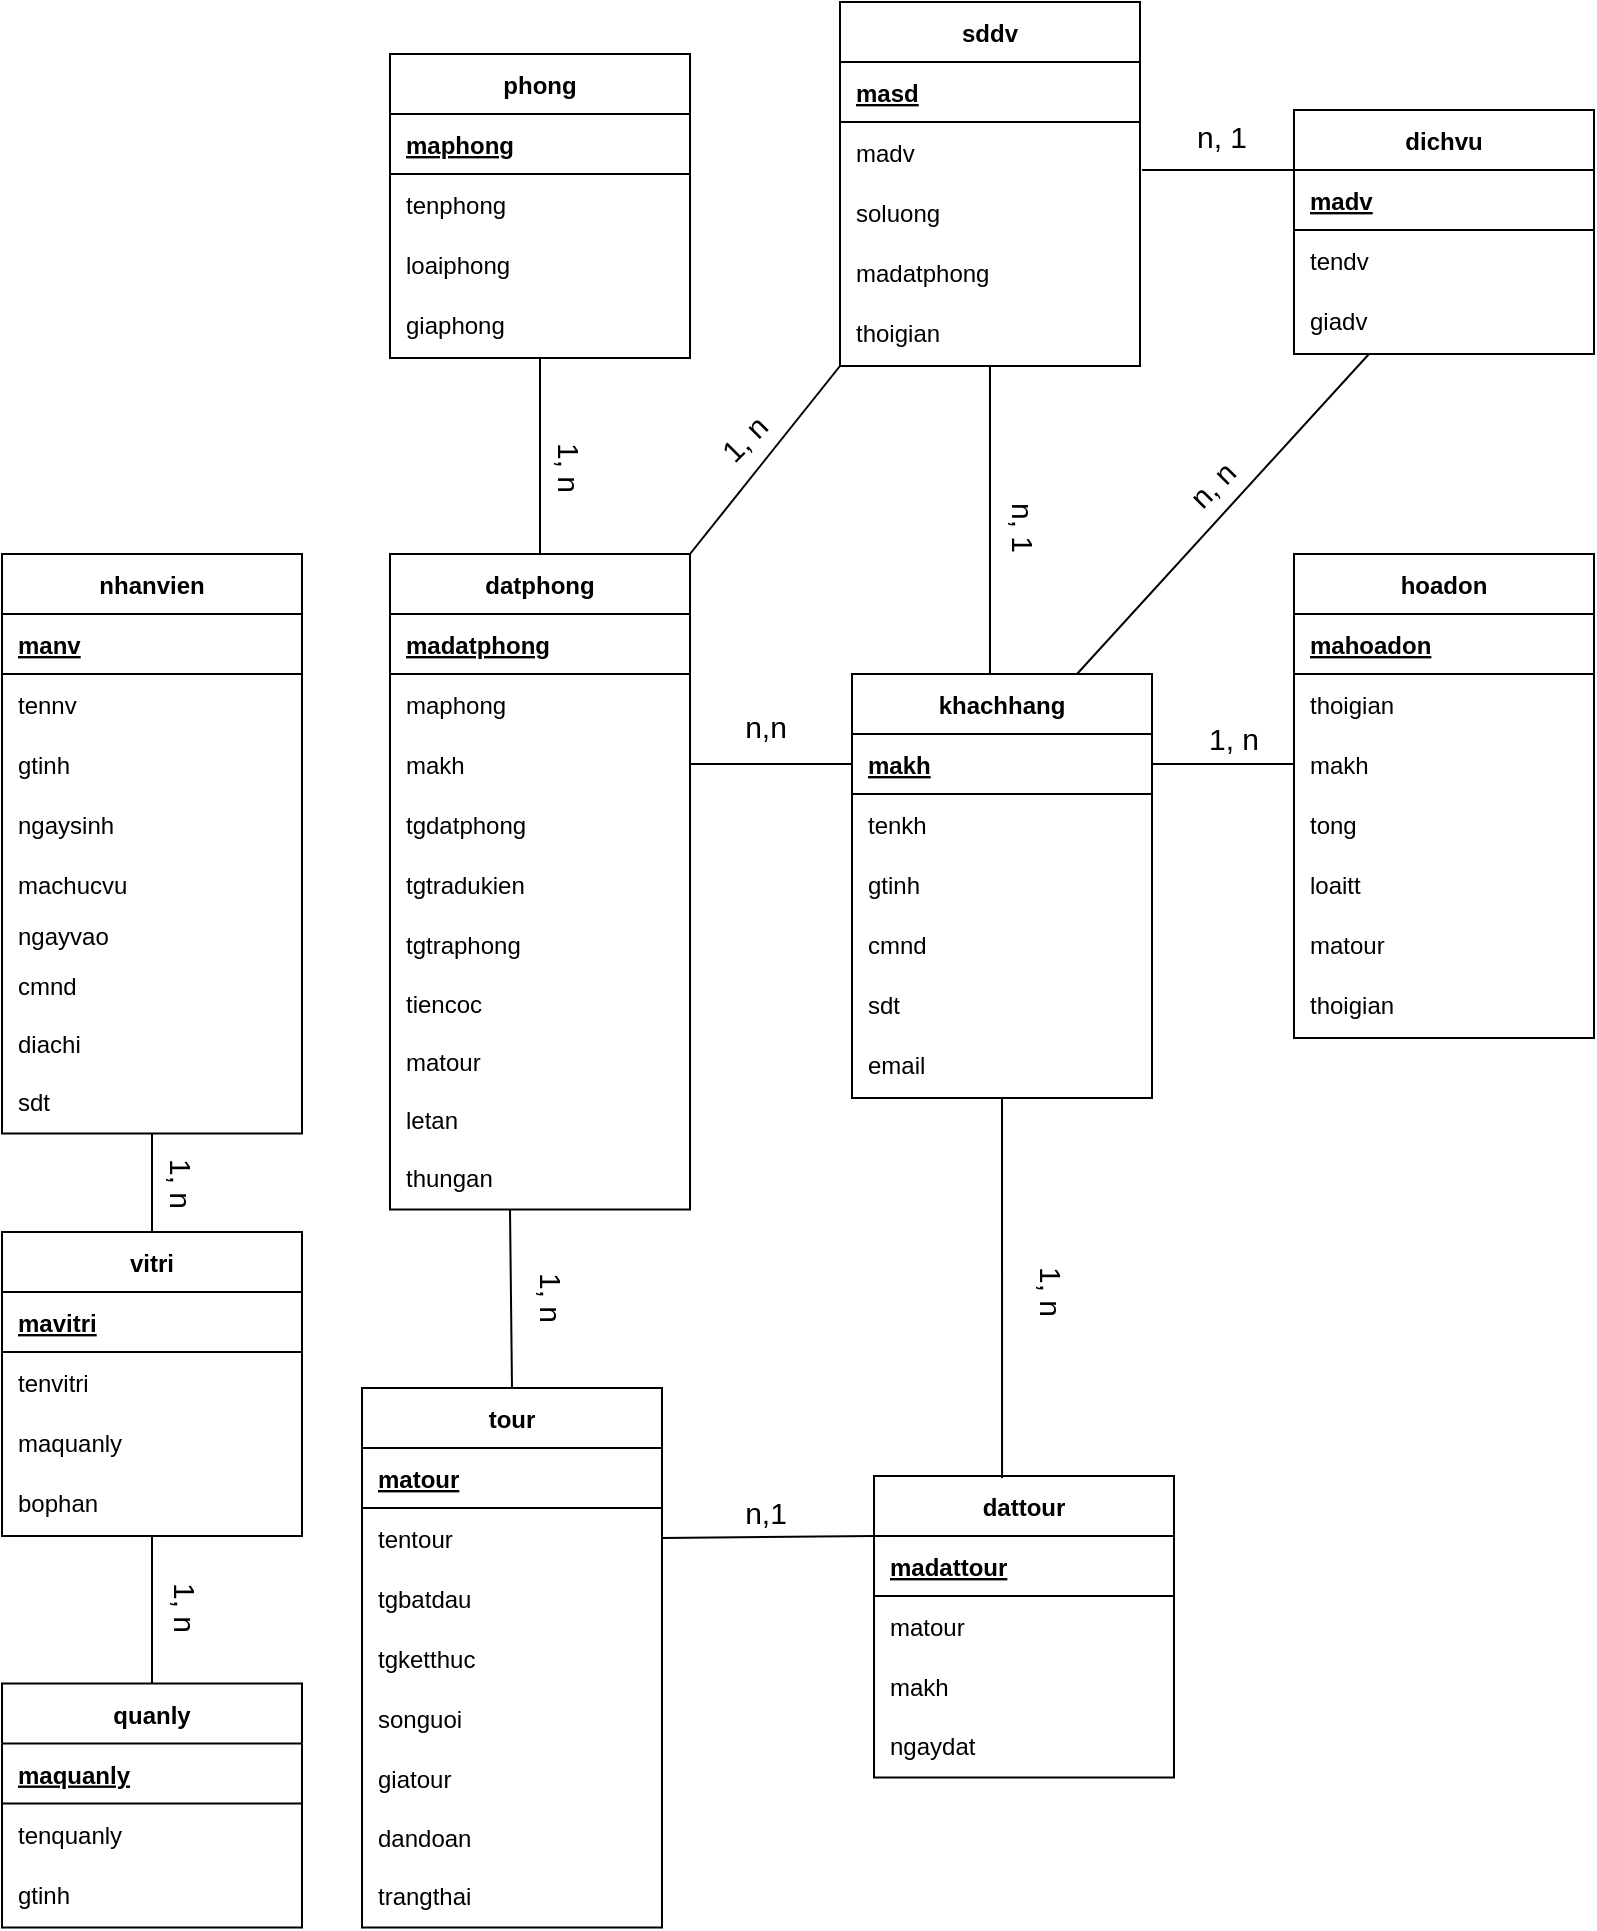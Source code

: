 <mxfile version="15.9.4" type="device"><diagram id="Il9CQutFVni5_Z0jeg5A" name="Page-1"><mxGraphModel dx="2622" dy="1529" grid="0" gridSize="10" guides="1" tooltips="1" connect="1" arrows="1" fold="1" page="0" pageScale="1" pageWidth="850" pageHeight="1100" math="0" shadow="0"><root><mxCell id="0"/><mxCell id="1" parent="0"/><mxCell id="R-t2GsKaheD8GWBAdyhv-1" value="dattour" style="shape=table;startSize=30;container=1;collapsible=1;childLayout=tableLayout;fixedRows=1;rowLines=0;fontStyle=1;align=center;resizeLast=1;" parent="1" vertex="1"><mxGeometry x="-517" y="114" width="150" height="150.75" as="geometry"/></mxCell><mxCell id="R-t2GsKaheD8GWBAdyhv-2" value="" style="shape=partialRectangle;collapsible=0;dropTarget=0;pointerEvents=0;fillColor=none;top=0;left=0;bottom=1;right=0;points=[[0,0.5],[1,0.5]];portConstraint=eastwest;" parent="R-t2GsKaheD8GWBAdyhv-1" vertex="1"><mxGeometry y="30" width="150" height="30" as="geometry"/></mxCell><mxCell id="R-t2GsKaheD8GWBAdyhv-4" value="madattour" style="shape=partialRectangle;connectable=0;fillColor=none;top=0;left=0;bottom=0;right=0;align=left;spacingLeft=6;fontStyle=5;overflow=hidden;" parent="R-t2GsKaheD8GWBAdyhv-2" vertex="1"><mxGeometry width="150" height="30" as="geometry"><mxRectangle width="150" height="30" as="alternateBounds"/></mxGeometry></mxCell><mxCell id="R-t2GsKaheD8GWBAdyhv-5" value="" style="shape=partialRectangle;collapsible=0;dropTarget=0;pointerEvents=0;fillColor=none;top=0;left=0;bottom=0;right=0;points=[[0,0.5],[1,0.5]];portConstraint=eastwest;" parent="R-t2GsKaheD8GWBAdyhv-1" vertex="1"><mxGeometry y="60" width="150" height="30" as="geometry"/></mxCell><mxCell id="R-t2GsKaheD8GWBAdyhv-7" value="matour" style="shape=partialRectangle;connectable=0;fillColor=none;top=0;left=0;bottom=0;right=0;align=left;spacingLeft=6;overflow=hidden;" parent="R-t2GsKaheD8GWBAdyhv-5" vertex="1"><mxGeometry width="150" height="30" as="geometry"><mxRectangle width="150" height="30" as="alternateBounds"/></mxGeometry></mxCell><mxCell id="R-t2GsKaheD8GWBAdyhv-8" value="" style="shape=partialRectangle;collapsible=0;dropTarget=0;pointerEvents=0;fillColor=none;top=0;left=0;bottom=0;right=0;points=[[0,0.5],[1,0.5]];portConstraint=eastwest;" parent="R-t2GsKaheD8GWBAdyhv-1" vertex="1"><mxGeometry y="90" width="150" height="30" as="geometry"/></mxCell><mxCell id="R-t2GsKaheD8GWBAdyhv-10" value="makh" style="shape=partialRectangle;connectable=0;fillColor=none;top=0;left=0;bottom=0;right=0;align=left;spacingLeft=6;overflow=hidden;" parent="R-t2GsKaheD8GWBAdyhv-8" vertex="1"><mxGeometry width="150" height="30" as="geometry"><mxRectangle width="150" height="30" as="alternateBounds"/></mxGeometry></mxCell><mxCell id="R-t2GsKaheD8GWBAdyhv-17" value="" style="shape=partialRectangle;collapsible=0;dropTarget=0;pointerEvents=0;fillColor=none;top=0;left=0;bottom=0;right=0;points=[[0,0.5],[1,0.5]];portConstraint=eastwest;" parent="R-t2GsKaheD8GWBAdyhv-1" vertex="1"><mxGeometry y="120" width="150" height="29" as="geometry"/></mxCell><mxCell id="R-t2GsKaheD8GWBAdyhv-19" value="ngaydat" style="shape=partialRectangle;connectable=0;fillColor=none;top=0;left=0;bottom=0;right=0;align=left;spacingLeft=6;overflow=hidden;" parent="R-t2GsKaheD8GWBAdyhv-17" vertex="1"><mxGeometry width="150" height="29" as="geometry"><mxRectangle width="150" height="29" as="alternateBounds"/></mxGeometry></mxCell><mxCell id="R-t2GsKaheD8GWBAdyhv-29" value="hoadon" style="shape=table;startSize=30;container=1;collapsible=1;childLayout=tableLayout;fixedRows=1;rowLines=0;fontStyle=1;align=center;resizeLast=1;" parent="1" vertex="1"><mxGeometry x="-307" y="-347" width="150" height="242" as="geometry"/></mxCell><mxCell id="R-t2GsKaheD8GWBAdyhv-30" value="" style="shape=partialRectangle;collapsible=0;dropTarget=0;pointerEvents=0;fillColor=none;top=0;left=0;bottom=1;right=0;points=[[0,0.5],[1,0.5]];portConstraint=eastwest;" parent="R-t2GsKaheD8GWBAdyhv-29" vertex="1"><mxGeometry y="30" width="150" height="30" as="geometry"/></mxCell><mxCell id="R-t2GsKaheD8GWBAdyhv-32" value="mahoadon" style="shape=partialRectangle;connectable=0;fillColor=none;top=0;left=0;bottom=0;right=0;align=left;spacingLeft=6;fontStyle=5;overflow=hidden;" parent="R-t2GsKaheD8GWBAdyhv-30" vertex="1"><mxGeometry width="150" height="30" as="geometry"><mxRectangle width="150" height="30" as="alternateBounds"/></mxGeometry></mxCell><mxCell id="R-t2GsKaheD8GWBAdyhv-33" value="" style="shape=partialRectangle;collapsible=0;dropTarget=0;pointerEvents=0;fillColor=none;top=0;left=0;bottom=0;right=0;points=[[0,0.5],[1,0.5]];portConstraint=eastwest;" parent="R-t2GsKaheD8GWBAdyhv-29" vertex="1"><mxGeometry y="60" width="150" height="30" as="geometry"/></mxCell><mxCell id="R-t2GsKaheD8GWBAdyhv-35" value="thoigian" style="shape=partialRectangle;connectable=0;fillColor=none;top=0;left=0;bottom=0;right=0;align=left;spacingLeft=6;overflow=hidden;" parent="R-t2GsKaheD8GWBAdyhv-33" vertex="1"><mxGeometry width="150" height="30" as="geometry"><mxRectangle width="150" height="30" as="alternateBounds"/></mxGeometry></mxCell><mxCell id="R-t2GsKaheD8GWBAdyhv-36" value="" style="shape=partialRectangle;collapsible=0;dropTarget=0;pointerEvents=0;fillColor=none;top=0;left=0;bottom=0;right=0;points=[[0,0.5],[1,0.5]];portConstraint=eastwest;" parent="R-t2GsKaheD8GWBAdyhv-29" vertex="1"><mxGeometry y="90" width="150" height="30" as="geometry"/></mxCell><mxCell id="R-t2GsKaheD8GWBAdyhv-38" value="makh" style="shape=partialRectangle;connectable=0;fillColor=none;top=0;left=0;bottom=0;right=0;align=left;spacingLeft=6;overflow=hidden;" parent="R-t2GsKaheD8GWBAdyhv-36" vertex="1"><mxGeometry width="150" height="30" as="geometry"><mxRectangle width="150" height="30" as="alternateBounds"/></mxGeometry></mxCell><mxCell id="R-t2GsKaheD8GWBAdyhv-39" value="" style="shape=partialRectangle;collapsible=0;dropTarget=0;pointerEvents=0;fillColor=none;top=0;left=0;bottom=0;right=0;points=[[0,0.5],[1,0.5]];portConstraint=eastwest;" parent="R-t2GsKaheD8GWBAdyhv-29" vertex="1"><mxGeometry y="120" width="150" height="30" as="geometry"/></mxCell><mxCell id="R-t2GsKaheD8GWBAdyhv-41" value="tong" style="shape=partialRectangle;connectable=0;fillColor=none;top=0;left=0;bottom=0;right=0;align=left;spacingLeft=6;overflow=hidden;" parent="R-t2GsKaheD8GWBAdyhv-39" vertex="1"><mxGeometry width="150" height="30" as="geometry"><mxRectangle width="150" height="30" as="alternateBounds"/></mxGeometry></mxCell><mxCell id="R-t2GsKaheD8GWBAdyhv-45" value="" style="shape=partialRectangle;collapsible=0;dropTarget=0;pointerEvents=0;fillColor=none;top=0;left=0;bottom=0;right=0;points=[[0,0.5],[1,0.5]];portConstraint=eastwest;" parent="R-t2GsKaheD8GWBAdyhv-29" vertex="1"><mxGeometry y="150" width="150" height="30" as="geometry"/></mxCell><mxCell id="R-t2GsKaheD8GWBAdyhv-47" value="loaitt" style="shape=partialRectangle;connectable=0;fillColor=none;top=0;left=0;bottom=0;right=0;align=left;spacingLeft=6;overflow=hidden;" parent="R-t2GsKaheD8GWBAdyhv-45" vertex="1"><mxGeometry width="150" height="30" as="geometry"><mxRectangle width="150" height="30" as="alternateBounds"/></mxGeometry></mxCell><mxCell id="R-t2GsKaheD8GWBAdyhv-48" value="" style="shape=partialRectangle;collapsible=0;dropTarget=0;pointerEvents=0;fillColor=none;top=0;left=0;bottom=0;right=0;points=[[0,0.5],[1,0.5]];portConstraint=eastwest;" parent="R-t2GsKaheD8GWBAdyhv-29" vertex="1"><mxGeometry y="180" width="150" height="30" as="geometry"/></mxCell><mxCell id="R-t2GsKaheD8GWBAdyhv-50" value="matour" style="shape=partialRectangle;connectable=0;fillColor=none;top=0;left=0;bottom=0;right=0;align=left;spacingLeft=6;overflow=hidden;" parent="R-t2GsKaheD8GWBAdyhv-48" vertex="1"><mxGeometry width="150" height="30" as="geometry"><mxRectangle width="150" height="30" as="alternateBounds"/></mxGeometry></mxCell><mxCell id="R-t2GsKaheD8GWBAdyhv-51" value="" style="shape=partialRectangle;collapsible=0;dropTarget=0;pointerEvents=0;fillColor=none;top=0;left=0;bottom=0;right=0;points=[[0,0.5],[1,0.5]];portConstraint=eastwest;" parent="R-t2GsKaheD8GWBAdyhv-29" vertex="1"><mxGeometry y="210" width="150" height="30" as="geometry"/></mxCell><mxCell id="R-t2GsKaheD8GWBAdyhv-53" value="thoigian" style="shape=partialRectangle;connectable=0;fillColor=none;top=0;left=0;bottom=0;right=0;align=left;spacingLeft=6;overflow=hidden;" parent="R-t2GsKaheD8GWBAdyhv-51" vertex="1"><mxGeometry width="150" height="30" as="geometry"><mxRectangle width="150" height="30" as="alternateBounds"/></mxGeometry></mxCell><mxCell id="R-t2GsKaheD8GWBAdyhv-60" value="khachhang" style="shape=table;startSize=30;container=1;collapsible=1;childLayout=tableLayout;fixedRows=1;rowLines=0;fontStyle=1;align=center;resizeLast=1;" parent="1" vertex="1"><mxGeometry x="-528" y="-287" width="150" height="212" as="geometry"/></mxCell><mxCell id="R-t2GsKaheD8GWBAdyhv-61" value="" style="shape=partialRectangle;collapsible=0;dropTarget=0;pointerEvents=0;fillColor=none;top=0;left=0;bottom=1;right=0;points=[[0,0.5],[1,0.5]];portConstraint=eastwest;" parent="R-t2GsKaheD8GWBAdyhv-60" vertex="1"><mxGeometry y="30" width="150" height="30" as="geometry"/></mxCell><mxCell id="R-t2GsKaheD8GWBAdyhv-63" value="makh" style="shape=partialRectangle;connectable=0;fillColor=none;top=0;left=0;bottom=0;right=0;align=left;spacingLeft=6;fontStyle=5;overflow=hidden;" parent="R-t2GsKaheD8GWBAdyhv-61" vertex="1"><mxGeometry width="150" height="30" as="geometry"><mxRectangle width="150" height="30" as="alternateBounds"/></mxGeometry></mxCell><mxCell id="R-t2GsKaheD8GWBAdyhv-64" value="" style="shape=partialRectangle;collapsible=0;dropTarget=0;pointerEvents=0;fillColor=none;top=0;left=0;bottom=0;right=0;points=[[0,0.5],[1,0.5]];portConstraint=eastwest;" parent="R-t2GsKaheD8GWBAdyhv-60" vertex="1"><mxGeometry y="60" width="150" height="30" as="geometry"/></mxCell><mxCell id="R-t2GsKaheD8GWBAdyhv-66" value="tenkh" style="shape=partialRectangle;connectable=0;fillColor=none;top=0;left=0;bottom=0;right=0;align=left;spacingLeft=6;overflow=hidden;" parent="R-t2GsKaheD8GWBAdyhv-64" vertex="1"><mxGeometry width="150" height="30" as="geometry"><mxRectangle width="150" height="30" as="alternateBounds"/></mxGeometry></mxCell><mxCell id="R-t2GsKaheD8GWBAdyhv-67" value="" style="shape=partialRectangle;collapsible=0;dropTarget=0;pointerEvents=0;fillColor=none;top=0;left=0;bottom=0;right=0;points=[[0,0.5],[1,0.5]];portConstraint=eastwest;" parent="R-t2GsKaheD8GWBAdyhv-60" vertex="1"><mxGeometry y="90" width="150" height="30" as="geometry"/></mxCell><mxCell id="R-t2GsKaheD8GWBAdyhv-69" value="gtinh" style="shape=partialRectangle;connectable=0;fillColor=none;top=0;left=0;bottom=0;right=0;align=left;spacingLeft=6;overflow=hidden;" parent="R-t2GsKaheD8GWBAdyhv-67" vertex="1"><mxGeometry width="150" height="30" as="geometry"><mxRectangle width="150" height="30" as="alternateBounds"/></mxGeometry></mxCell><mxCell id="R-t2GsKaheD8GWBAdyhv-70" value="" style="shape=partialRectangle;collapsible=0;dropTarget=0;pointerEvents=0;fillColor=none;top=0;left=0;bottom=0;right=0;points=[[0,0.5],[1,0.5]];portConstraint=eastwest;" parent="R-t2GsKaheD8GWBAdyhv-60" vertex="1"><mxGeometry y="120" width="150" height="30" as="geometry"/></mxCell><mxCell id="R-t2GsKaheD8GWBAdyhv-72" value="cmnd" style="shape=partialRectangle;connectable=0;fillColor=none;top=0;left=0;bottom=0;right=0;align=left;spacingLeft=6;overflow=hidden;" parent="R-t2GsKaheD8GWBAdyhv-70" vertex="1"><mxGeometry width="150" height="30" as="geometry"><mxRectangle width="150" height="30" as="alternateBounds"/></mxGeometry></mxCell><mxCell id="R-t2GsKaheD8GWBAdyhv-73" value="" style="shape=partialRectangle;collapsible=0;dropTarget=0;pointerEvents=0;fillColor=none;top=0;left=0;bottom=0;right=0;points=[[0,0.5],[1,0.5]];portConstraint=eastwest;" parent="R-t2GsKaheD8GWBAdyhv-60" vertex="1"><mxGeometry y="150" width="150" height="30" as="geometry"/></mxCell><mxCell id="R-t2GsKaheD8GWBAdyhv-75" value="sdt" style="shape=partialRectangle;connectable=0;fillColor=none;top=0;left=0;bottom=0;right=0;align=left;spacingLeft=6;overflow=hidden;" parent="R-t2GsKaheD8GWBAdyhv-73" vertex="1"><mxGeometry width="150" height="30" as="geometry"><mxRectangle width="150" height="30" as="alternateBounds"/></mxGeometry></mxCell><mxCell id="R-t2GsKaheD8GWBAdyhv-76" value="" style="shape=partialRectangle;collapsible=0;dropTarget=0;pointerEvents=0;fillColor=none;top=0;left=0;bottom=0;right=0;points=[[0,0.5],[1,0.5]];portConstraint=eastwest;" parent="R-t2GsKaheD8GWBAdyhv-60" vertex="1"><mxGeometry y="180" width="150" height="30" as="geometry"/></mxCell><mxCell id="R-t2GsKaheD8GWBAdyhv-78" value="email" style="shape=partialRectangle;connectable=0;fillColor=none;top=0;left=0;bottom=0;right=0;align=left;spacingLeft=6;overflow=hidden;" parent="R-t2GsKaheD8GWBAdyhv-76" vertex="1"><mxGeometry width="150" height="30" as="geometry"><mxRectangle width="150" height="30" as="alternateBounds"/></mxGeometry></mxCell><mxCell id="R-t2GsKaheD8GWBAdyhv-82" value="tour" style="shape=table;startSize=30;container=1;collapsible=1;childLayout=tableLayout;fixedRows=1;rowLines=0;fontStyle=1;align=center;resizeLast=1;" parent="1" vertex="1"><mxGeometry x="-773" y="70" width="150" height="269.75" as="geometry"/></mxCell><mxCell id="R-t2GsKaheD8GWBAdyhv-83" value="" style="shape=partialRectangle;collapsible=0;dropTarget=0;pointerEvents=0;fillColor=none;top=0;left=0;bottom=1;right=0;points=[[0,0.5],[1,0.5]];portConstraint=eastwest;" parent="R-t2GsKaheD8GWBAdyhv-82" vertex="1"><mxGeometry y="30" width="150" height="30" as="geometry"/></mxCell><mxCell id="R-t2GsKaheD8GWBAdyhv-85" value="matour" style="shape=partialRectangle;connectable=0;fillColor=none;top=0;left=0;bottom=0;right=0;align=left;spacingLeft=6;fontStyle=5;overflow=hidden;" parent="R-t2GsKaheD8GWBAdyhv-83" vertex="1"><mxGeometry width="150" height="30" as="geometry"><mxRectangle width="150" height="30" as="alternateBounds"/></mxGeometry></mxCell><mxCell id="R-t2GsKaheD8GWBAdyhv-86" value="" style="shape=partialRectangle;collapsible=0;dropTarget=0;pointerEvents=0;fillColor=none;top=0;left=0;bottom=0;right=0;points=[[0,0.5],[1,0.5]];portConstraint=eastwest;" parent="R-t2GsKaheD8GWBAdyhv-82" vertex="1"><mxGeometry y="60" width="150" height="30" as="geometry"/></mxCell><mxCell id="R-t2GsKaheD8GWBAdyhv-88" value="tentour" style="shape=partialRectangle;connectable=0;fillColor=none;top=0;left=0;bottom=0;right=0;align=left;spacingLeft=6;overflow=hidden;" parent="R-t2GsKaheD8GWBAdyhv-86" vertex="1"><mxGeometry width="150" height="30" as="geometry"><mxRectangle width="150" height="30" as="alternateBounds"/></mxGeometry></mxCell><mxCell id="R-t2GsKaheD8GWBAdyhv-89" value="" style="shape=partialRectangle;collapsible=0;dropTarget=0;pointerEvents=0;fillColor=none;top=0;left=0;bottom=0;right=0;points=[[0,0.5],[1,0.5]];portConstraint=eastwest;" parent="R-t2GsKaheD8GWBAdyhv-82" vertex="1"><mxGeometry y="90" width="150" height="30" as="geometry"/></mxCell><mxCell id="R-t2GsKaheD8GWBAdyhv-91" value="tgbatdau" style="shape=partialRectangle;connectable=0;fillColor=none;top=0;left=0;bottom=0;right=0;align=left;spacingLeft=6;overflow=hidden;" parent="R-t2GsKaheD8GWBAdyhv-89" vertex="1"><mxGeometry width="150" height="30" as="geometry"><mxRectangle width="150" height="30" as="alternateBounds"/></mxGeometry></mxCell><mxCell id="R-t2GsKaheD8GWBAdyhv-92" value="" style="shape=partialRectangle;collapsible=0;dropTarget=0;pointerEvents=0;fillColor=none;top=0;left=0;bottom=0;right=0;points=[[0,0.5],[1,0.5]];portConstraint=eastwest;" parent="R-t2GsKaheD8GWBAdyhv-82" vertex="1"><mxGeometry y="120" width="150" height="30" as="geometry"/></mxCell><mxCell id="R-t2GsKaheD8GWBAdyhv-94" value="tgketthuc" style="shape=partialRectangle;connectable=0;fillColor=none;top=0;left=0;bottom=0;right=0;align=left;spacingLeft=6;overflow=hidden;" parent="R-t2GsKaheD8GWBAdyhv-92" vertex="1"><mxGeometry width="150" height="30" as="geometry"><mxRectangle width="150" height="30" as="alternateBounds"/></mxGeometry></mxCell><mxCell id="R-t2GsKaheD8GWBAdyhv-95" value="" style="shape=partialRectangle;collapsible=0;dropTarget=0;pointerEvents=0;fillColor=none;top=0;left=0;bottom=0;right=0;points=[[0,0.5],[1,0.5]];portConstraint=eastwest;" parent="R-t2GsKaheD8GWBAdyhv-82" vertex="1"><mxGeometry y="150" width="150" height="30" as="geometry"/></mxCell><mxCell id="R-t2GsKaheD8GWBAdyhv-97" value="songuoi" style="shape=partialRectangle;connectable=0;fillColor=none;top=0;left=0;bottom=0;right=0;align=left;spacingLeft=6;overflow=hidden;" parent="R-t2GsKaheD8GWBAdyhv-95" vertex="1"><mxGeometry width="150" height="30" as="geometry"><mxRectangle width="150" height="30" as="alternateBounds"/></mxGeometry></mxCell><mxCell id="R-t2GsKaheD8GWBAdyhv-98" value="" style="shape=partialRectangle;collapsible=0;dropTarget=0;pointerEvents=0;fillColor=none;top=0;left=0;bottom=0;right=0;points=[[0,0.5],[1,0.5]];portConstraint=eastwest;" parent="R-t2GsKaheD8GWBAdyhv-82" vertex="1"><mxGeometry y="180" width="150" height="30" as="geometry"/></mxCell><mxCell id="R-t2GsKaheD8GWBAdyhv-100" value="giatour" style="shape=partialRectangle;connectable=0;fillColor=none;top=0;left=0;bottom=0;right=0;align=left;spacingLeft=6;overflow=hidden;" parent="R-t2GsKaheD8GWBAdyhv-98" vertex="1"><mxGeometry width="150" height="30" as="geometry"><mxRectangle width="150" height="30" as="alternateBounds"/></mxGeometry></mxCell><mxCell id="R-t2GsKaheD8GWBAdyhv-101" value="" style="shape=partialRectangle;collapsible=0;dropTarget=0;pointerEvents=0;fillColor=none;top=0;left=0;bottom=0;right=0;points=[[0,0.5],[1,0.5]];portConstraint=eastwest;" parent="R-t2GsKaheD8GWBAdyhv-82" vertex="1"><mxGeometry y="210" width="150" height="29" as="geometry"/></mxCell><mxCell id="R-t2GsKaheD8GWBAdyhv-103" value="dandoan" style="shape=partialRectangle;connectable=0;fillColor=none;top=0;left=0;bottom=0;right=0;align=left;spacingLeft=6;overflow=hidden;" parent="R-t2GsKaheD8GWBAdyhv-101" vertex="1"><mxGeometry width="150" height="29" as="geometry"><mxRectangle width="150" height="29" as="alternateBounds"/></mxGeometry></mxCell><mxCell id="R-t2GsKaheD8GWBAdyhv-111" style="shape=partialRectangle;collapsible=0;dropTarget=0;pointerEvents=0;fillColor=none;top=0;left=0;bottom=0;right=0;points=[[0,0.5],[1,0.5]];portConstraint=eastwest;" parent="R-t2GsKaheD8GWBAdyhv-82" vertex="1"><mxGeometry y="239" width="150" height="29" as="geometry"/></mxCell><mxCell id="R-t2GsKaheD8GWBAdyhv-113" value="trangthai" style="shape=partialRectangle;connectable=0;fillColor=none;top=0;left=0;bottom=0;right=0;align=left;spacingLeft=6;overflow=hidden;" parent="R-t2GsKaheD8GWBAdyhv-111" vertex="1"><mxGeometry width="150" height="29" as="geometry"><mxRectangle width="150" height="29" as="alternateBounds"/></mxGeometry></mxCell><mxCell id="R-t2GsKaheD8GWBAdyhv-114" value="datphong" style="shape=table;startSize=30;container=1;collapsible=1;childLayout=tableLayout;fixedRows=1;rowLines=0;fontStyle=1;align=center;resizeLast=1;" parent="1" vertex="1"><mxGeometry x="-759" y="-347" width="150" height="327.75" as="geometry"/></mxCell><mxCell id="R-t2GsKaheD8GWBAdyhv-115" value="" style="shape=partialRectangle;collapsible=0;dropTarget=0;pointerEvents=0;fillColor=none;top=0;left=0;bottom=1;right=0;points=[[0,0.5],[1,0.5]];portConstraint=eastwest;" parent="R-t2GsKaheD8GWBAdyhv-114" vertex="1"><mxGeometry y="30" width="150" height="30" as="geometry"/></mxCell><mxCell id="R-t2GsKaheD8GWBAdyhv-117" value="madatphong" style="shape=partialRectangle;connectable=0;fillColor=none;top=0;left=0;bottom=0;right=0;align=left;spacingLeft=6;fontStyle=5;overflow=hidden;" parent="R-t2GsKaheD8GWBAdyhv-115" vertex="1"><mxGeometry width="150" height="30" as="geometry"><mxRectangle width="150" height="30" as="alternateBounds"/></mxGeometry></mxCell><mxCell id="R-t2GsKaheD8GWBAdyhv-118" value="" style="shape=partialRectangle;collapsible=0;dropTarget=0;pointerEvents=0;fillColor=none;top=0;left=0;bottom=0;right=0;points=[[0,0.5],[1,0.5]];portConstraint=eastwest;" parent="R-t2GsKaheD8GWBAdyhv-114" vertex="1"><mxGeometry y="60" width="150" height="30" as="geometry"/></mxCell><mxCell id="R-t2GsKaheD8GWBAdyhv-120" value="maphong" style="shape=partialRectangle;connectable=0;fillColor=none;top=0;left=0;bottom=0;right=0;align=left;spacingLeft=6;overflow=hidden;" parent="R-t2GsKaheD8GWBAdyhv-118" vertex="1"><mxGeometry width="150" height="30" as="geometry"><mxRectangle width="150" height="30" as="alternateBounds"/></mxGeometry></mxCell><mxCell id="R-t2GsKaheD8GWBAdyhv-121" value="" style="shape=partialRectangle;collapsible=0;dropTarget=0;pointerEvents=0;fillColor=none;top=0;left=0;bottom=0;right=0;points=[[0,0.5],[1,0.5]];portConstraint=eastwest;" parent="R-t2GsKaheD8GWBAdyhv-114" vertex="1"><mxGeometry y="90" width="150" height="30" as="geometry"/></mxCell><mxCell id="R-t2GsKaheD8GWBAdyhv-123" value="makh" style="shape=partialRectangle;connectable=0;fillColor=none;top=0;left=0;bottom=0;right=0;align=left;spacingLeft=6;overflow=hidden;" parent="R-t2GsKaheD8GWBAdyhv-121" vertex="1"><mxGeometry width="150" height="30" as="geometry"><mxRectangle width="150" height="30" as="alternateBounds"/></mxGeometry></mxCell><mxCell id="R-t2GsKaheD8GWBAdyhv-124" value="" style="shape=partialRectangle;collapsible=0;dropTarget=0;pointerEvents=0;fillColor=none;top=0;left=0;bottom=0;right=0;points=[[0,0.5],[1,0.5]];portConstraint=eastwest;" parent="R-t2GsKaheD8GWBAdyhv-114" vertex="1"><mxGeometry y="120" width="150" height="30" as="geometry"/></mxCell><mxCell id="R-t2GsKaheD8GWBAdyhv-126" value="tgdatphong" style="shape=partialRectangle;connectable=0;fillColor=none;top=0;left=0;bottom=0;right=0;align=left;spacingLeft=6;overflow=hidden;" parent="R-t2GsKaheD8GWBAdyhv-124" vertex="1"><mxGeometry width="150" height="30" as="geometry"><mxRectangle width="150" height="30" as="alternateBounds"/></mxGeometry></mxCell><mxCell id="R-t2GsKaheD8GWBAdyhv-127" value="" style="shape=partialRectangle;collapsible=0;dropTarget=0;pointerEvents=0;fillColor=none;top=0;left=0;bottom=0;right=0;points=[[0,0.5],[1,0.5]];portConstraint=eastwest;" parent="R-t2GsKaheD8GWBAdyhv-114" vertex="1"><mxGeometry y="150" width="150" height="30" as="geometry"/></mxCell><mxCell id="R-t2GsKaheD8GWBAdyhv-129" value="tgtradukien" style="shape=partialRectangle;connectable=0;fillColor=none;top=0;left=0;bottom=0;right=0;align=left;spacingLeft=6;overflow=hidden;" parent="R-t2GsKaheD8GWBAdyhv-127" vertex="1"><mxGeometry width="150" height="30" as="geometry"><mxRectangle width="150" height="30" as="alternateBounds"/></mxGeometry></mxCell><mxCell id="R-t2GsKaheD8GWBAdyhv-130" value="" style="shape=partialRectangle;collapsible=0;dropTarget=0;pointerEvents=0;fillColor=none;top=0;left=0;bottom=0;right=0;points=[[0,0.5],[1,0.5]];portConstraint=eastwest;" parent="R-t2GsKaheD8GWBAdyhv-114" vertex="1"><mxGeometry y="180" width="150" height="30" as="geometry"/></mxCell><mxCell id="R-t2GsKaheD8GWBAdyhv-132" value="tgtraphong" style="shape=partialRectangle;connectable=0;fillColor=none;top=0;left=0;bottom=0;right=0;align=left;spacingLeft=6;overflow=hidden;" parent="R-t2GsKaheD8GWBAdyhv-130" vertex="1"><mxGeometry width="150" height="30" as="geometry"><mxRectangle width="150" height="30" as="alternateBounds"/></mxGeometry></mxCell><mxCell id="R-t2GsKaheD8GWBAdyhv-133" value="" style="shape=partialRectangle;collapsible=0;dropTarget=0;pointerEvents=0;fillColor=none;top=0;left=0;bottom=0;right=0;points=[[0,0.5],[1,0.5]];portConstraint=eastwest;" parent="R-t2GsKaheD8GWBAdyhv-114" vertex="1"><mxGeometry y="210" width="150" height="29" as="geometry"/></mxCell><mxCell id="R-t2GsKaheD8GWBAdyhv-135" value="tiencoc" style="shape=partialRectangle;connectable=0;fillColor=none;top=0;left=0;bottom=0;right=0;align=left;spacingLeft=6;overflow=hidden;" parent="R-t2GsKaheD8GWBAdyhv-133" vertex="1"><mxGeometry width="150" height="29" as="geometry"><mxRectangle width="150" height="29" as="alternateBounds"/></mxGeometry></mxCell><mxCell id="R-t2GsKaheD8GWBAdyhv-136" style="shape=partialRectangle;collapsible=0;dropTarget=0;pointerEvents=0;fillColor=none;top=0;left=0;bottom=0;right=0;points=[[0,0.5],[1,0.5]];portConstraint=eastwest;" parent="R-t2GsKaheD8GWBAdyhv-114" vertex="1"><mxGeometry y="239" width="150" height="29" as="geometry"/></mxCell><mxCell id="R-t2GsKaheD8GWBAdyhv-138" value="matour" style="shape=partialRectangle;connectable=0;fillColor=none;top=0;left=0;bottom=0;right=0;align=left;spacingLeft=6;overflow=hidden;" parent="R-t2GsKaheD8GWBAdyhv-136" vertex="1"><mxGeometry width="150" height="29" as="geometry"><mxRectangle width="150" height="29" as="alternateBounds"/></mxGeometry></mxCell><mxCell id="R-t2GsKaheD8GWBAdyhv-142" style="shape=partialRectangle;collapsible=0;dropTarget=0;pointerEvents=0;fillColor=none;top=0;left=0;bottom=0;right=0;points=[[0,0.5],[1,0.5]];portConstraint=eastwest;" parent="R-t2GsKaheD8GWBAdyhv-114" vertex="1"><mxGeometry y="268" width="150" height="29" as="geometry"/></mxCell><mxCell id="R-t2GsKaheD8GWBAdyhv-144" value="letan" style="shape=partialRectangle;connectable=0;fillColor=none;top=0;left=0;bottom=0;right=0;align=left;spacingLeft=6;overflow=hidden;" parent="R-t2GsKaheD8GWBAdyhv-142" vertex="1"><mxGeometry width="150" height="29" as="geometry"><mxRectangle width="150" height="29" as="alternateBounds"/></mxGeometry></mxCell><mxCell id="R-t2GsKaheD8GWBAdyhv-139" style="shape=partialRectangle;collapsible=0;dropTarget=0;pointerEvents=0;fillColor=none;top=0;left=0;bottom=0;right=0;points=[[0,0.5],[1,0.5]];portConstraint=eastwest;" parent="R-t2GsKaheD8GWBAdyhv-114" vertex="1"><mxGeometry y="297" width="150" height="29" as="geometry"/></mxCell><mxCell id="R-t2GsKaheD8GWBAdyhv-141" value="thungan" style="shape=partialRectangle;connectable=0;fillColor=none;top=0;left=0;bottom=0;right=0;align=left;spacingLeft=6;overflow=hidden;" parent="R-t2GsKaheD8GWBAdyhv-139" vertex="1"><mxGeometry width="150" height="29" as="geometry"><mxRectangle width="150" height="29" as="alternateBounds"/></mxGeometry></mxCell><mxCell id="R-t2GsKaheD8GWBAdyhv-145" value="dichvu" style="shape=table;startSize=30;container=1;collapsible=1;childLayout=tableLayout;fixedRows=1;rowLines=0;fontStyle=1;align=center;resizeLast=1;" parent="1" vertex="1"><mxGeometry x="-307" y="-569" width="150" height="122" as="geometry"/></mxCell><mxCell id="R-t2GsKaheD8GWBAdyhv-146" value="" style="shape=partialRectangle;collapsible=0;dropTarget=0;pointerEvents=0;fillColor=none;top=0;left=0;bottom=1;right=0;points=[[0,0.5],[1,0.5]];portConstraint=eastwest;" parent="R-t2GsKaheD8GWBAdyhv-145" vertex="1"><mxGeometry y="30" width="150" height="30" as="geometry"/></mxCell><mxCell id="R-t2GsKaheD8GWBAdyhv-148" value="madv" style="shape=partialRectangle;connectable=0;fillColor=none;top=0;left=0;bottom=0;right=0;align=left;spacingLeft=6;fontStyle=5;overflow=hidden;" parent="R-t2GsKaheD8GWBAdyhv-146" vertex="1"><mxGeometry width="150" height="30" as="geometry"><mxRectangle width="150" height="30" as="alternateBounds"/></mxGeometry></mxCell><mxCell id="R-t2GsKaheD8GWBAdyhv-149" value="" style="shape=partialRectangle;collapsible=0;dropTarget=0;pointerEvents=0;fillColor=none;top=0;left=0;bottom=0;right=0;points=[[0,0.5],[1,0.5]];portConstraint=eastwest;" parent="R-t2GsKaheD8GWBAdyhv-145" vertex="1"><mxGeometry y="60" width="150" height="30" as="geometry"/></mxCell><mxCell id="R-t2GsKaheD8GWBAdyhv-151" value="tendv" style="shape=partialRectangle;connectable=0;fillColor=none;top=0;left=0;bottom=0;right=0;align=left;spacingLeft=6;overflow=hidden;" parent="R-t2GsKaheD8GWBAdyhv-149" vertex="1"><mxGeometry width="150" height="30" as="geometry"><mxRectangle width="150" height="30" as="alternateBounds"/></mxGeometry></mxCell><mxCell id="R-t2GsKaheD8GWBAdyhv-152" value="" style="shape=partialRectangle;collapsible=0;dropTarget=0;pointerEvents=0;fillColor=none;top=0;left=0;bottom=0;right=0;points=[[0,0.5],[1,0.5]];portConstraint=eastwest;" parent="R-t2GsKaheD8GWBAdyhv-145" vertex="1"><mxGeometry y="90" width="150" height="30" as="geometry"/></mxCell><mxCell id="R-t2GsKaheD8GWBAdyhv-154" value="giadv" style="shape=partialRectangle;connectable=0;fillColor=none;top=0;left=0;bottom=0;right=0;align=left;spacingLeft=6;overflow=hidden;" parent="R-t2GsKaheD8GWBAdyhv-152" vertex="1"><mxGeometry width="150" height="30" as="geometry"><mxRectangle width="150" height="30" as="alternateBounds"/></mxGeometry></mxCell><mxCell id="R-t2GsKaheD8GWBAdyhv-158" value="phong" style="shape=table;startSize=30;container=1;collapsible=1;childLayout=tableLayout;fixedRows=1;rowLines=0;fontStyle=1;align=center;resizeLast=1;" parent="1" vertex="1"><mxGeometry x="-759" y="-597" width="150" height="152" as="geometry"/></mxCell><mxCell id="R-t2GsKaheD8GWBAdyhv-159" value="" style="shape=partialRectangle;collapsible=0;dropTarget=0;pointerEvents=0;fillColor=none;top=0;left=0;bottom=1;right=0;points=[[0,0.5],[1,0.5]];portConstraint=eastwest;" parent="R-t2GsKaheD8GWBAdyhv-158" vertex="1"><mxGeometry y="30" width="150" height="30" as="geometry"/></mxCell><mxCell id="R-t2GsKaheD8GWBAdyhv-161" value="maphong" style="shape=partialRectangle;connectable=0;fillColor=none;top=0;left=0;bottom=0;right=0;align=left;spacingLeft=6;fontStyle=5;overflow=hidden;" parent="R-t2GsKaheD8GWBAdyhv-159" vertex="1"><mxGeometry width="150" height="30" as="geometry"><mxRectangle width="150" height="30" as="alternateBounds"/></mxGeometry></mxCell><mxCell id="R-t2GsKaheD8GWBAdyhv-162" value="" style="shape=partialRectangle;collapsible=0;dropTarget=0;pointerEvents=0;fillColor=none;top=0;left=0;bottom=0;right=0;points=[[0,0.5],[1,0.5]];portConstraint=eastwest;" parent="R-t2GsKaheD8GWBAdyhv-158" vertex="1"><mxGeometry y="60" width="150" height="30" as="geometry"/></mxCell><mxCell id="R-t2GsKaheD8GWBAdyhv-164" value="tenphong" style="shape=partialRectangle;connectable=0;fillColor=none;top=0;left=0;bottom=0;right=0;align=left;spacingLeft=6;overflow=hidden;" parent="R-t2GsKaheD8GWBAdyhv-162" vertex="1"><mxGeometry width="150" height="30" as="geometry"><mxRectangle width="150" height="30" as="alternateBounds"/></mxGeometry></mxCell><mxCell id="R-t2GsKaheD8GWBAdyhv-165" value="" style="shape=partialRectangle;collapsible=0;dropTarget=0;pointerEvents=0;fillColor=none;top=0;left=0;bottom=0;right=0;points=[[0,0.5],[1,0.5]];portConstraint=eastwest;" parent="R-t2GsKaheD8GWBAdyhv-158" vertex="1"><mxGeometry y="90" width="150" height="30" as="geometry"/></mxCell><mxCell id="R-t2GsKaheD8GWBAdyhv-167" value="loaiphong" style="shape=partialRectangle;connectable=0;fillColor=none;top=0;left=0;bottom=0;right=0;align=left;spacingLeft=6;overflow=hidden;" parent="R-t2GsKaheD8GWBAdyhv-165" vertex="1"><mxGeometry width="150" height="30" as="geometry"><mxRectangle width="150" height="30" as="alternateBounds"/></mxGeometry></mxCell><mxCell id="R-t2GsKaheD8GWBAdyhv-168" value="" style="shape=partialRectangle;collapsible=0;dropTarget=0;pointerEvents=0;fillColor=none;top=0;left=0;bottom=0;right=0;points=[[0,0.5],[1,0.5]];portConstraint=eastwest;" parent="R-t2GsKaheD8GWBAdyhv-158" vertex="1"><mxGeometry y="120" width="150" height="30" as="geometry"/></mxCell><mxCell id="R-t2GsKaheD8GWBAdyhv-170" value="giaphong" style="shape=partialRectangle;connectable=0;fillColor=none;top=0;left=0;bottom=0;right=0;align=left;spacingLeft=6;overflow=hidden;" parent="R-t2GsKaheD8GWBAdyhv-168" vertex="1"><mxGeometry width="150" height="30" as="geometry"><mxRectangle width="150" height="30" as="alternateBounds"/></mxGeometry></mxCell><mxCell id="R-t2GsKaheD8GWBAdyhv-171" value="nhanvien" style="shape=table;startSize=30;container=1;collapsible=1;childLayout=tableLayout;fixedRows=1;rowLines=0;fontStyle=1;align=center;resizeLast=1;" parent="1" vertex="1"><mxGeometry x="-953" y="-347" width="150" height="289.708" as="geometry"/></mxCell><mxCell id="R-t2GsKaheD8GWBAdyhv-172" value="" style="shape=partialRectangle;collapsible=0;dropTarget=0;pointerEvents=0;fillColor=none;top=0;left=0;bottom=1;right=0;points=[[0,0.5],[1,0.5]];portConstraint=eastwest;" parent="R-t2GsKaheD8GWBAdyhv-171" vertex="1"><mxGeometry y="30" width="150" height="30" as="geometry"/></mxCell><mxCell id="R-t2GsKaheD8GWBAdyhv-174" value="manv" style="shape=partialRectangle;connectable=0;fillColor=none;top=0;left=0;bottom=0;right=0;align=left;spacingLeft=6;fontStyle=5;overflow=hidden;" parent="R-t2GsKaheD8GWBAdyhv-172" vertex="1"><mxGeometry width="150" height="30" as="geometry"><mxRectangle width="150" height="30" as="alternateBounds"/></mxGeometry></mxCell><mxCell id="R-t2GsKaheD8GWBAdyhv-175" value="" style="shape=partialRectangle;collapsible=0;dropTarget=0;pointerEvents=0;fillColor=none;top=0;left=0;bottom=0;right=0;points=[[0,0.5],[1,0.5]];portConstraint=eastwest;" parent="R-t2GsKaheD8GWBAdyhv-171" vertex="1"><mxGeometry y="60" width="150" height="30" as="geometry"/></mxCell><mxCell id="R-t2GsKaheD8GWBAdyhv-177" value="tennv" style="shape=partialRectangle;connectable=0;fillColor=none;top=0;left=0;bottom=0;right=0;align=left;spacingLeft=6;overflow=hidden;" parent="R-t2GsKaheD8GWBAdyhv-175" vertex="1"><mxGeometry width="150" height="30" as="geometry"><mxRectangle width="150" height="30" as="alternateBounds"/></mxGeometry></mxCell><mxCell id="R-t2GsKaheD8GWBAdyhv-178" value="" style="shape=partialRectangle;collapsible=0;dropTarget=0;pointerEvents=0;fillColor=none;top=0;left=0;bottom=0;right=0;points=[[0,0.5],[1,0.5]];portConstraint=eastwest;" parent="R-t2GsKaheD8GWBAdyhv-171" vertex="1"><mxGeometry y="90" width="150" height="30" as="geometry"/></mxCell><mxCell id="R-t2GsKaheD8GWBAdyhv-180" value="gtinh" style="shape=partialRectangle;connectable=0;fillColor=none;top=0;left=0;bottom=0;right=0;align=left;spacingLeft=6;overflow=hidden;" parent="R-t2GsKaheD8GWBAdyhv-178" vertex="1"><mxGeometry width="150" height="30" as="geometry"><mxRectangle width="150" height="30" as="alternateBounds"/></mxGeometry></mxCell><mxCell id="R-t2GsKaheD8GWBAdyhv-181" value="" style="shape=partialRectangle;collapsible=0;dropTarget=0;pointerEvents=0;fillColor=none;top=0;left=0;bottom=0;right=0;points=[[0,0.5],[1,0.5]];portConstraint=eastwest;" parent="R-t2GsKaheD8GWBAdyhv-171" vertex="1"><mxGeometry y="120" width="150" height="30" as="geometry"/></mxCell><mxCell id="R-t2GsKaheD8GWBAdyhv-183" value="ngaysinh" style="shape=partialRectangle;connectable=0;fillColor=none;top=0;left=0;bottom=0;right=0;align=left;spacingLeft=6;overflow=hidden;" parent="R-t2GsKaheD8GWBAdyhv-181" vertex="1"><mxGeometry width="150" height="30" as="geometry"><mxRectangle width="150" height="30" as="alternateBounds"/></mxGeometry></mxCell><mxCell id="R-t2GsKaheD8GWBAdyhv-184" value="" style="shape=partialRectangle;collapsible=0;dropTarget=0;pointerEvents=0;fillColor=none;top=0;left=0;bottom=0;right=0;points=[[0,0.5],[1,0.5]];portConstraint=eastwest;" parent="R-t2GsKaheD8GWBAdyhv-171" vertex="1"><mxGeometry y="150" width="150" height="30" as="geometry"/></mxCell><mxCell id="R-t2GsKaheD8GWBAdyhv-186" value="machucvu" style="shape=partialRectangle;connectable=0;fillColor=none;top=0;left=0;bottom=0;right=0;align=left;spacingLeft=6;overflow=hidden;" parent="R-t2GsKaheD8GWBAdyhv-184" vertex="1"><mxGeometry width="150" height="30" as="geometry"><mxRectangle width="150" height="30" as="alternateBounds"/></mxGeometry></mxCell><mxCell id="R-t2GsKaheD8GWBAdyhv-187" value="" style="shape=partialRectangle;collapsible=0;dropTarget=0;pointerEvents=0;fillColor=none;top=0;left=0;bottom=0;right=0;points=[[0,0.5],[1,0.5]];portConstraint=eastwest;" parent="R-t2GsKaheD8GWBAdyhv-171" vertex="1"><mxGeometry y="180" width="150" height="21" as="geometry"/></mxCell><mxCell id="R-t2GsKaheD8GWBAdyhv-189" value="ngayvao" style="shape=partialRectangle;connectable=0;fillColor=none;top=0;left=0;bottom=0;right=0;align=left;spacingLeft=6;overflow=hidden;" parent="R-t2GsKaheD8GWBAdyhv-187" vertex="1"><mxGeometry width="150" height="21" as="geometry"><mxRectangle width="150" height="21" as="alternateBounds"/></mxGeometry></mxCell><mxCell id="R-t2GsKaheD8GWBAdyhv-190" value="" style="shape=partialRectangle;collapsible=0;dropTarget=0;pointerEvents=0;fillColor=none;top=0;left=0;bottom=0;right=0;points=[[0,0.5],[1,0.5]];portConstraint=eastwest;" parent="R-t2GsKaheD8GWBAdyhv-171" vertex="1"><mxGeometry y="201" width="150" height="29" as="geometry"/></mxCell><mxCell id="R-t2GsKaheD8GWBAdyhv-192" value="cmnd" style="shape=partialRectangle;connectable=0;fillColor=none;top=0;left=0;bottom=0;right=0;align=left;spacingLeft=6;overflow=hidden;" parent="R-t2GsKaheD8GWBAdyhv-190" vertex="1"><mxGeometry width="150" height="29" as="geometry"><mxRectangle width="150" height="29" as="alternateBounds"/></mxGeometry></mxCell><mxCell id="R-t2GsKaheD8GWBAdyhv-193" style="shape=partialRectangle;collapsible=0;dropTarget=0;pointerEvents=0;fillColor=none;top=0;left=0;bottom=0;right=0;points=[[0,0.5],[1,0.5]];portConstraint=eastwest;" parent="R-t2GsKaheD8GWBAdyhv-171" vertex="1"><mxGeometry y="230" width="150" height="29" as="geometry"/></mxCell><mxCell id="R-t2GsKaheD8GWBAdyhv-195" value="diachi" style="shape=partialRectangle;connectable=0;fillColor=none;top=0;left=0;bottom=0;right=0;align=left;spacingLeft=6;overflow=hidden;" parent="R-t2GsKaheD8GWBAdyhv-193" vertex="1"><mxGeometry width="150" height="29" as="geometry"><mxRectangle width="150" height="29" as="alternateBounds"/></mxGeometry></mxCell><mxCell id="R-t2GsKaheD8GWBAdyhv-196" style="shape=partialRectangle;collapsible=0;dropTarget=0;pointerEvents=0;fillColor=none;top=0;left=0;bottom=0;right=0;points=[[0,0.5],[1,0.5]];portConstraint=eastwest;" parent="R-t2GsKaheD8GWBAdyhv-171" vertex="1"><mxGeometry y="259" width="150" height="29" as="geometry"/></mxCell><mxCell id="R-t2GsKaheD8GWBAdyhv-198" value="sdt" style="shape=partialRectangle;connectable=0;fillColor=none;top=0;left=0;bottom=0;right=0;align=left;spacingLeft=6;overflow=hidden;" parent="R-t2GsKaheD8GWBAdyhv-196" vertex="1"><mxGeometry width="150" height="29" as="geometry"><mxRectangle width="150" height="29" as="alternateBounds"/></mxGeometry></mxCell><mxCell id="R-t2GsKaheD8GWBAdyhv-202" value="vitri" style="shape=table;startSize=30;container=1;collapsible=1;childLayout=tableLayout;fixedRows=1;rowLines=0;fontStyle=1;align=center;resizeLast=1;" parent="1" vertex="1"><mxGeometry x="-953" y="-8" width="150" height="152" as="geometry"/></mxCell><mxCell id="R-t2GsKaheD8GWBAdyhv-203" value="" style="shape=partialRectangle;collapsible=0;dropTarget=0;pointerEvents=0;fillColor=none;top=0;left=0;bottom=1;right=0;points=[[0,0.5],[1,0.5]];portConstraint=eastwest;" parent="R-t2GsKaheD8GWBAdyhv-202" vertex="1"><mxGeometry y="30" width="150" height="30" as="geometry"/></mxCell><mxCell id="R-t2GsKaheD8GWBAdyhv-205" value="mavitri" style="shape=partialRectangle;connectable=0;fillColor=none;top=0;left=0;bottom=0;right=0;align=left;spacingLeft=6;fontStyle=5;overflow=hidden;" parent="R-t2GsKaheD8GWBAdyhv-203" vertex="1"><mxGeometry width="150" height="30" as="geometry"><mxRectangle width="150" height="30" as="alternateBounds"/></mxGeometry></mxCell><mxCell id="R-t2GsKaheD8GWBAdyhv-206" value="" style="shape=partialRectangle;collapsible=0;dropTarget=0;pointerEvents=0;fillColor=none;top=0;left=0;bottom=0;right=0;points=[[0,0.5],[1,0.5]];portConstraint=eastwest;" parent="R-t2GsKaheD8GWBAdyhv-202" vertex="1"><mxGeometry y="60" width="150" height="30" as="geometry"/></mxCell><mxCell id="R-t2GsKaheD8GWBAdyhv-208" value="tenvitri" style="shape=partialRectangle;connectable=0;fillColor=none;top=0;left=0;bottom=0;right=0;align=left;spacingLeft=6;overflow=hidden;" parent="R-t2GsKaheD8GWBAdyhv-206" vertex="1"><mxGeometry width="150" height="30" as="geometry"><mxRectangle width="150" height="30" as="alternateBounds"/></mxGeometry></mxCell><mxCell id="R-t2GsKaheD8GWBAdyhv-209" value="" style="shape=partialRectangle;collapsible=0;dropTarget=0;pointerEvents=0;fillColor=none;top=0;left=0;bottom=0;right=0;points=[[0,0.5],[1,0.5]];portConstraint=eastwest;" parent="R-t2GsKaheD8GWBAdyhv-202" vertex="1"><mxGeometry y="90" width="150" height="30" as="geometry"/></mxCell><mxCell id="R-t2GsKaheD8GWBAdyhv-211" value="maquanly" style="shape=partialRectangle;connectable=0;fillColor=none;top=0;left=0;bottom=0;right=0;align=left;spacingLeft=6;overflow=hidden;" parent="R-t2GsKaheD8GWBAdyhv-209" vertex="1"><mxGeometry width="150" height="30" as="geometry"><mxRectangle width="150" height="30" as="alternateBounds"/></mxGeometry></mxCell><mxCell id="Ud_qxd16yz5wxpDzwyRh-3" style="shape=partialRectangle;collapsible=0;dropTarget=0;pointerEvents=0;fillColor=none;top=0;left=0;bottom=0;right=0;points=[[0,0.5],[1,0.5]];portConstraint=eastwest;" vertex="1" parent="R-t2GsKaheD8GWBAdyhv-202"><mxGeometry y="120" width="150" height="30" as="geometry"/></mxCell><mxCell id="Ud_qxd16yz5wxpDzwyRh-4" value="bophan" style="shape=partialRectangle;connectable=0;fillColor=none;top=0;left=0;bottom=0;right=0;align=left;spacingLeft=6;overflow=hidden;" vertex="1" parent="Ud_qxd16yz5wxpDzwyRh-3"><mxGeometry width="150" height="30" as="geometry"><mxRectangle width="150" height="30" as="alternateBounds"/></mxGeometry></mxCell><mxCell id="R-t2GsKaheD8GWBAdyhv-215" value="sddv" style="shape=table;startSize=30;container=1;collapsible=1;childLayout=tableLayout;fixedRows=1;rowLines=0;fontStyle=1;align=center;resizeLast=1;" parent="1" vertex="1"><mxGeometry x="-534" y="-623" width="150" height="182" as="geometry"/></mxCell><mxCell id="R-t2GsKaheD8GWBAdyhv-216" value="" style="shape=partialRectangle;collapsible=0;dropTarget=0;pointerEvents=0;fillColor=none;top=0;left=0;bottom=1;right=0;points=[[0,0.5],[1,0.5]];portConstraint=eastwest;" parent="R-t2GsKaheD8GWBAdyhv-215" vertex="1"><mxGeometry y="30" width="150" height="30" as="geometry"/></mxCell><mxCell id="R-t2GsKaheD8GWBAdyhv-218" value="masd" style="shape=partialRectangle;connectable=0;fillColor=none;top=0;left=0;bottom=0;right=0;align=left;spacingLeft=6;fontStyle=5;overflow=hidden;" parent="R-t2GsKaheD8GWBAdyhv-216" vertex="1"><mxGeometry width="150" height="30" as="geometry"><mxRectangle width="150" height="30" as="alternateBounds"/></mxGeometry></mxCell><mxCell id="R-t2GsKaheD8GWBAdyhv-219" value="" style="shape=partialRectangle;collapsible=0;dropTarget=0;pointerEvents=0;fillColor=none;top=0;left=0;bottom=0;right=0;points=[[0,0.5],[1,0.5]];portConstraint=eastwest;" parent="R-t2GsKaheD8GWBAdyhv-215" vertex="1"><mxGeometry y="60" width="150" height="30" as="geometry"/></mxCell><mxCell id="R-t2GsKaheD8GWBAdyhv-221" value="madv" style="shape=partialRectangle;connectable=0;fillColor=none;top=0;left=0;bottom=0;right=0;align=left;spacingLeft=6;overflow=hidden;" parent="R-t2GsKaheD8GWBAdyhv-219" vertex="1"><mxGeometry width="150" height="30" as="geometry"><mxRectangle width="150" height="30" as="alternateBounds"/></mxGeometry></mxCell><mxCell id="R-t2GsKaheD8GWBAdyhv-222" value="" style="shape=partialRectangle;collapsible=0;dropTarget=0;pointerEvents=0;fillColor=none;top=0;left=0;bottom=0;right=0;points=[[0,0.5],[1,0.5]];portConstraint=eastwest;" parent="R-t2GsKaheD8GWBAdyhv-215" vertex="1"><mxGeometry y="90" width="150" height="30" as="geometry"/></mxCell><mxCell id="R-t2GsKaheD8GWBAdyhv-224" value="soluong" style="shape=partialRectangle;connectable=0;fillColor=none;top=0;left=0;bottom=0;right=0;align=left;spacingLeft=6;overflow=hidden;" parent="R-t2GsKaheD8GWBAdyhv-222" vertex="1"><mxGeometry width="150" height="30" as="geometry"><mxRectangle width="150" height="30" as="alternateBounds"/></mxGeometry></mxCell><mxCell id="R-t2GsKaheD8GWBAdyhv-225" value="" style="shape=partialRectangle;collapsible=0;dropTarget=0;pointerEvents=0;fillColor=none;top=0;left=0;bottom=0;right=0;points=[[0,0.5],[1,0.5]];portConstraint=eastwest;" parent="R-t2GsKaheD8GWBAdyhv-215" vertex="1"><mxGeometry y="120" width="150" height="30" as="geometry"/></mxCell><mxCell id="R-t2GsKaheD8GWBAdyhv-227" value="madatphong" style="shape=partialRectangle;connectable=0;fillColor=none;top=0;left=0;bottom=0;right=0;align=left;spacingLeft=6;overflow=hidden;" parent="R-t2GsKaheD8GWBAdyhv-225" vertex="1"><mxGeometry width="150" height="30" as="geometry"><mxRectangle width="150" height="30" as="alternateBounds"/></mxGeometry></mxCell><mxCell id="R-t2GsKaheD8GWBAdyhv-228" style="shape=partialRectangle;collapsible=0;dropTarget=0;pointerEvents=0;fillColor=none;top=0;left=0;bottom=0;right=0;points=[[0,0.5],[1,0.5]];portConstraint=eastwest;" parent="R-t2GsKaheD8GWBAdyhv-215" vertex="1"><mxGeometry y="150" width="150" height="30" as="geometry"/></mxCell><mxCell id="R-t2GsKaheD8GWBAdyhv-230" value="thoigian" style="shape=partialRectangle;connectable=0;fillColor=none;top=0;left=0;bottom=0;right=0;align=left;spacingLeft=6;overflow=hidden;" parent="R-t2GsKaheD8GWBAdyhv-228" vertex="1"><mxGeometry width="150" height="30" as="geometry"><mxRectangle width="150" height="30" as="alternateBounds"/></mxGeometry></mxCell><mxCell id="R-t2GsKaheD8GWBAdyhv-231" value="quanly" style="shape=table;startSize=30;container=1;collapsible=1;childLayout=tableLayout;fixedRows=1;rowLines=0;fontStyle=1;align=center;resizeLast=1;" parent="1" vertex="1"><mxGeometry x="-953" y="217.75" width="150" height="122" as="geometry"/></mxCell><mxCell id="R-t2GsKaheD8GWBAdyhv-232" value="" style="shape=partialRectangle;collapsible=0;dropTarget=0;pointerEvents=0;fillColor=none;top=0;left=0;bottom=1;right=0;points=[[0,0.5],[1,0.5]];portConstraint=eastwest;" parent="R-t2GsKaheD8GWBAdyhv-231" vertex="1"><mxGeometry y="30" width="150" height="30" as="geometry"/></mxCell><mxCell id="R-t2GsKaheD8GWBAdyhv-233" value="maquanly" style="shape=partialRectangle;connectable=0;fillColor=none;top=0;left=0;bottom=0;right=0;align=left;spacingLeft=6;fontStyle=5;overflow=hidden;" parent="R-t2GsKaheD8GWBAdyhv-232" vertex="1"><mxGeometry width="150" height="30" as="geometry"><mxRectangle width="150" height="30" as="alternateBounds"/></mxGeometry></mxCell><mxCell id="R-t2GsKaheD8GWBAdyhv-234" value="" style="shape=partialRectangle;collapsible=0;dropTarget=0;pointerEvents=0;fillColor=none;top=0;left=0;bottom=0;right=0;points=[[0,0.5],[1,0.5]];portConstraint=eastwest;" parent="R-t2GsKaheD8GWBAdyhv-231" vertex="1"><mxGeometry y="60" width="150" height="30" as="geometry"/></mxCell><mxCell id="R-t2GsKaheD8GWBAdyhv-235" value="tenquanly" style="shape=partialRectangle;connectable=0;fillColor=none;top=0;left=0;bottom=0;right=0;align=left;spacingLeft=6;overflow=hidden;" parent="R-t2GsKaheD8GWBAdyhv-234" vertex="1"><mxGeometry width="150" height="30" as="geometry"><mxRectangle width="150" height="30" as="alternateBounds"/></mxGeometry></mxCell><mxCell id="R-t2GsKaheD8GWBAdyhv-236" value="" style="shape=partialRectangle;collapsible=0;dropTarget=0;pointerEvents=0;fillColor=none;top=0;left=0;bottom=0;right=0;points=[[0,0.5],[1,0.5]];portConstraint=eastwest;" parent="R-t2GsKaheD8GWBAdyhv-231" vertex="1"><mxGeometry y="90" width="150" height="30" as="geometry"/></mxCell><mxCell id="R-t2GsKaheD8GWBAdyhv-237" value="gtinh" style="shape=partialRectangle;connectable=0;fillColor=none;top=0;left=0;bottom=0;right=0;align=left;spacingLeft=6;overflow=hidden;" parent="R-t2GsKaheD8GWBAdyhv-236" vertex="1"><mxGeometry width="150" height="30" as="geometry"><mxRectangle width="150" height="30" as="alternateBounds"/></mxGeometry></mxCell><mxCell id="R-t2GsKaheD8GWBAdyhv-242" value="" style="endArrow=none;html=1;rounded=0;exitX=0;exitY=0;exitDx=0;exitDy=0;exitPerimeter=0;entryX=1;entryY=0.5;entryDx=0;entryDy=0;" parent="1" source="R-t2GsKaheD8GWBAdyhv-2" target="R-t2GsKaheD8GWBAdyhv-86" edge="1"><mxGeometry width="50" height="50" relative="1" as="geometry"><mxPoint x="85" y="227" as="sourcePoint"/><mxPoint x="-644" y="153" as="targetPoint"/></mxGeometry></mxCell><mxCell id="R-t2GsKaheD8GWBAdyhv-243" value="n,1" style="text;html=1;strokeColor=none;fillColor=none;align=center;verticalAlign=middle;whiteSpace=wrap;rounded=0;fontSize=15;" parent="1" vertex="1"><mxGeometry x="-601" y="117" width="60" height="30" as="geometry"/></mxCell><mxCell id="R-t2GsKaheD8GWBAdyhv-244" value="" style="endArrow=none;html=1;rounded=0;exitX=0.427;exitY=0.007;exitDx=0;exitDy=0;exitPerimeter=0;entryX=0.5;entryY=1;entryDx=0;entryDy=0;" parent="1" source="R-t2GsKaheD8GWBAdyhv-1" target="R-t2GsKaheD8GWBAdyhv-60" edge="1"><mxGeometry width="50" height="50" relative="1" as="geometry"><mxPoint x="-195" y="127" as="sourcePoint"/><mxPoint x="-145" y="77" as="targetPoint"/></mxGeometry></mxCell><mxCell id="R-t2GsKaheD8GWBAdyhv-245" value="1, n" style="text;html=1;strokeColor=none;fillColor=none;align=center;verticalAlign=middle;whiteSpace=wrap;rounded=0;rotation=90;fontSize=15;" parent="1" vertex="1"><mxGeometry x="-458" y="7" width="60" height="30" as="geometry"/></mxCell><mxCell id="R-t2GsKaheD8GWBAdyhv-246" value="" style="endArrow=none;html=1;rounded=0;exitX=1;exitY=0.5;exitDx=0;exitDy=0;entryX=0;entryY=0.5;entryDx=0;entryDy=0;" parent="1" source="R-t2GsKaheD8GWBAdyhv-61" target="R-t2GsKaheD8GWBAdyhv-36" edge="1"><mxGeometry width="50" height="50" relative="1" as="geometry"><mxPoint x="-195" y="27" as="sourcePoint"/><mxPoint x="-145" y="-23" as="targetPoint"/></mxGeometry></mxCell><mxCell id="R-t2GsKaheD8GWBAdyhv-247" value="1, n" style="text;html=1;strokeColor=none;fillColor=none;align=center;verticalAlign=middle;whiteSpace=wrap;rounded=0;rotation=0;fontSize=15;" parent="1" vertex="1"><mxGeometry x="-367" y="-270" width="60" height="30" as="geometry"/></mxCell><mxCell id="R-t2GsKaheD8GWBAdyhv-248" value="" style="endArrow=none;html=1;rounded=0;exitX=0.5;exitY=0;exitDx=0;exitDy=0;entryX=0.4;entryY=1.06;entryDx=0;entryDy=0;entryPerimeter=0;" parent="1" source="R-t2GsKaheD8GWBAdyhv-82" target="R-t2GsKaheD8GWBAdyhv-139" edge="1"><mxGeometry width="50" height="50" relative="1" as="geometry"><mxPoint x="-429.95" y="134.055" as="sourcePoint"/><mxPoint x="-429" y="2" as="targetPoint"/></mxGeometry></mxCell><mxCell id="R-t2GsKaheD8GWBAdyhv-249" value="1, n" style="text;html=1;strokeColor=none;fillColor=none;align=center;verticalAlign=middle;whiteSpace=wrap;rounded=0;rotation=90;fontSize=15;" parent="1" vertex="1"><mxGeometry x="-708" y="10" width="60" height="30" as="geometry"/></mxCell><mxCell id="R-t2GsKaheD8GWBAdyhv-250" value="" style="endArrow=none;html=1;rounded=0;exitX=1;exitY=0.5;exitDx=0;exitDy=0;entryX=0;entryY=0.5;entryDx=0;entryDy=0;" parent="1" source="R-t2GsKaheD8GWBAdyhv-121" target="R-t2GsKaheD8GWBAdyhv-61" edge="1"><mxGeometry width="50" height="50" relative="1" as="geometry"><mxPoint x="-374" y="-102" as="sourcePoint"/><mxPoint x="-324" y="-152" as="targetPoint"/></mxGeometry></mxCell><mxCell id="R-t2GsKaheD8GWBAdyhv-251" value="" style="endArrow=none;html=1;rounded=0;exitX=0.5;exitY=0;exitDx=0;exitDy=0;entryX=0.5;entryY=1;entryDx=0;entryDy=0;" parent="1" source="R-t2GsKaheD8GWBAdyhv-231" target="R-t2GsKaheD8GWBAdyhv-202" edge="1"><mxGeometry width="50" height="50" relative="1" as="geometry"><mxPoint x="-447" y="382" as="sourcePoint"/><mxPoint x="-397" y="332" as="targetPoint"/></mxGeometry></mxCell><mxCell id="R-t2GsKaheD8GWBAdyhv-252" value="1, n" style="text;html=1;strokeColor=none;fillColor=none;align=center;verticalAlign=middle;whiteSpace=wrap;rounded=0;rotation=90;fontSize=15;" parent="1" vertex="1"><mxGeometry x="-891" y="165" width="60" height="30" as="geometry"/></mxCell><mxCell id="R-t2GsKaheD8GWBAdyhv-253" value="" style="endArrow=none;html=1;rounded=0;fontSize=15;exitX=0.5;exitY=1;exitDx=0;exitDy=0;entryX=0.5;entryY=0;entryDx=0;entryDy=0;" parent="1" source="R-t2GsKaheD8GWBAdyhv-171" target="R-t2GsKaheD8GWBAdyhv-202" edge="1"><mxGeometry width="50" height="50" relative="1" as="geometry"><mxPoint x="-447" y="82" as="sourcePoint"/><mxPoint x="-397" y="32" as="targetPoint"/></mxGeometry></mxCell><mxCell id="R-t2GsKaheD8GWBAdyhv-254" value="1, n" style="text;html=1;strokeColor=none;fillColor=none;align=center;verticalAlign=middle;whiteSpace=wrap;rounded=0;rotation=90;fontSize=15;" parent="1" vertex="1"><mxGeometry x="-893" y="-47" width="60" height="30" as="geometry"/></mxCell><mxCell id="R-t2GsKaheD8GWBAdyhv-255" value="n,n" style="text;html=1;strokeColor=none;fillColor=none;align=center;verticalAlign=middle;whiteSpace=wrap;rounded=0;rotation=0;fontSize=15;" parent="1" vertex="1"><mxGeometry x="-601" y="-276" width="60" height="30" as="geometry"/></mxCell><mxCell id="R-t2GsKaheD8GWBAdyhv-256" value="" style="endArrow=none;html=1;rounded=0;fontSize=15;exitX=0.5;exitY=0;exitDx=0;exitDy=0;entryX=0.5;entryY=1;entryDx=0;entryDy=0;" parent="1" source="R-t2GsKaheD8GWBAdyhv-114" target="R-t2GsKaheD8GWBAdyhv-158" edge="1"><mxGeometry width="50" height="50" relative="1" as="geometry"><mxPoint x="-478" y="-398" as="sourcePoint"/><mxPoint x="-428" y="-448" as="targetPoint"/></mxGeometry></mxCell><mxCell id="R-t2GsKaheD8GWBAdyhv-257" value="1, n" style="text;html=1;strokeColor=none;fillColor=none;align=center;verticalAlign=middle;whiteSpace=wrap;rounded=0;rotation=90;fontSize=15;" parent="1" vertex="1"><mxGeometry x="-699" y="-405" width="60" height="30" as="geometry"/></mxCell><mxCell id="R-t2GsKaheD8GWBAdyhv-258" value="" style="endArrow=none;html=1;rounded=0;fontSize=15;exitX=0.46;exitY=0;exitDx=0;exitDy=0;exitPerimeter=0;entryX=0.5;entryY=1;entryDx=0;entryDy=0;" parent="1" source="R-t2GsKaheD8GWBAdyhv-60" target="R-t2GsKaheD8GWBAdyhv-215" edge="1"><mxGeometry width="50" height="50" relative="1" as="geometry"><mxPoint x="-478" y="-198" as="sourcePoint"/><mxPoint x="-428" y="-248" as="targetPoint"/></mxGeometry></mxCell><mxCell id="R-t2GsKaheD8GWBAdyhv-259" value="" style="endArrow=none;html=1;rounded=0;fontSize=15;exitX=0.02;exitY=0;exitDx=0;exitDy=0;exitPerimeter=0;entryX=1.007;entryY=0.8;entryDx=0;entryDy=0;entryPerimeter=0;" parent="1" source="R-t2GsKaheD8GWBAdyhv-146" target="R-t2GsKaheD8GWBAdyhv-219" edge="1"><mxGeometry width="50" height="50" relative="1" as="geometry"><mxPoint x="-478" y="-398" as="sourcePoint"/><mxPoint x="-428" y="-448" as="targetPoint"/></mxGeometry></mxCell><mxCell id="R-t2GsKaheD8GWBAdyhv-260" value="n, 1" style="text;html=1;strokeColor=none;fillColor=none;align=center;verticalAlign=middle;whiteSpace=wrap;rounded=0;rotation=0;fontSize=15;" parent="1" vertex="1"><mxGeometry x="-373" y="-571" width="60" height="30" as="geometry"/></mxCell><mxCell id="R-t2GsKaheD8GWBAdyhv-262" value="n, 1" style="text;html=1;strokeColor=none;fillColor=none;align=center;verticalAlign=middle;whiteSpace=wrap;rounded=0;rotation=90;fontSize=15;" parent="1" vertex="1"><mxGeometry x="-472" y="-375" width="60" height="30" as="geometry"/></mxCell><mxCell id="R-t2GsKaheD8GWBAdyhv-263" value="" style="endArrow=none;html=1;rounded=0;fontSize=15;exitX=0.75;exitY=0;exitDx=0;exitDy=0;entryX=0.25;entryY=1;entryDx=0;entryDy=0;" parent="1" source="R-t2GsKaheD8GWBAdyhv-60" target="R-t2GsKaheD8GWBAdyhv-145" edge="1"><mxGeometry width="50" height="50" relative="1" as="geometry"><mxPoint x="-478" y="-398" as="sourcePoint"/><mxPoint x="-428" y="-448" as="targetPoint"/></mxGeometry></mxCell><mxCell id="R-t2GsKaheD8GWBAdyhv-264" value="n, n" style="text;html=1;strokeColor=none;fillColor=none;align=center;verticalAlign=middle;whiteSpace=wrap;rounded=0;fontSize=15;rotation=-45;" parent="1" vertex="1"><mxGeometry x="-378" y="-397" width="60" height="30" as="geometry"/></mxCell><mxCell id="R-t2GsKaheD8GWBAdyhv-266" value="" style="endArrow=none;html=1;rounded=0;fontSize=15;exitX=1;exitY=0;exitDx=0;exitDy=0;entryX=0;entryY=1;entryDx=0;entryDy=0;" parent="1" source="R-t2GsKaheD8GWBAdyhv-114" target="R-t2GsKaheD8GWBAdyhv-215" edge="1"><mxGeometry width="50" height="50" relative="1" as="geometry"><mxPoint x="-478" y="-298" as="sourcePoint"/><mxPoint x="-428" y="-348" as="targetPoint"/></mxGeometry></mxCell><mxCell id="R-t2GsKaheD8GWBAdyhv-267" value="1, n" style="text;html=1;strokeColor=none;fillColor=none;align=center;verticalAlign=middle;whiteSpace=wrap;rounded=0;fontSize=15;rotation=-45;" parent="1" vertex="1"><mxGeometry x="-612" y="-420" width="60" height="30" as="geometry"/></mxCell></root></mxGraphModel></diagram></mxfile>